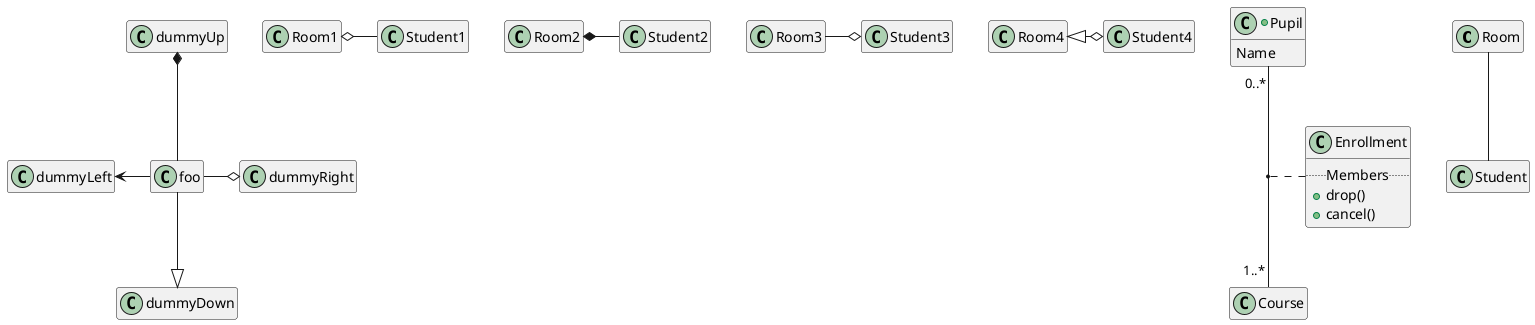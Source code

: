 @startuml
'by default links between classes are shown vertically. But you can
'make changes so it shows horizontally. Let's see
'you have to use a single dot like below.
Room -- Student
Room1 o- Student1
Room2 *- Student2
Room3 -o Student3
Room4 <|-o Student4

'another way is to use left, right, up, down keywords (more intuitive)
foo -left-> dummyLeft
foo -right-o dummyRight
foo -up-* dummyUp
foo -down-|> dummyDown

'left to right direction
'if you enable the line below, plantuml will draw everything to to bottom.
'not sure how this works really.

'instead of a line/arrow to depict relationships between classes, we can have a whole class called an "association class".
'then we can add details about that association in that class.
+class Pupil {
 Name
}

'0 or more pupils can enroll in 1 or more courses.
Pupil "0..*" -- "1..*" Course
(Pupil, Course) . Enrollment
hide empty members
class Enrollment {
.. Members ..
+drop()
+cancel()
}

@enduml